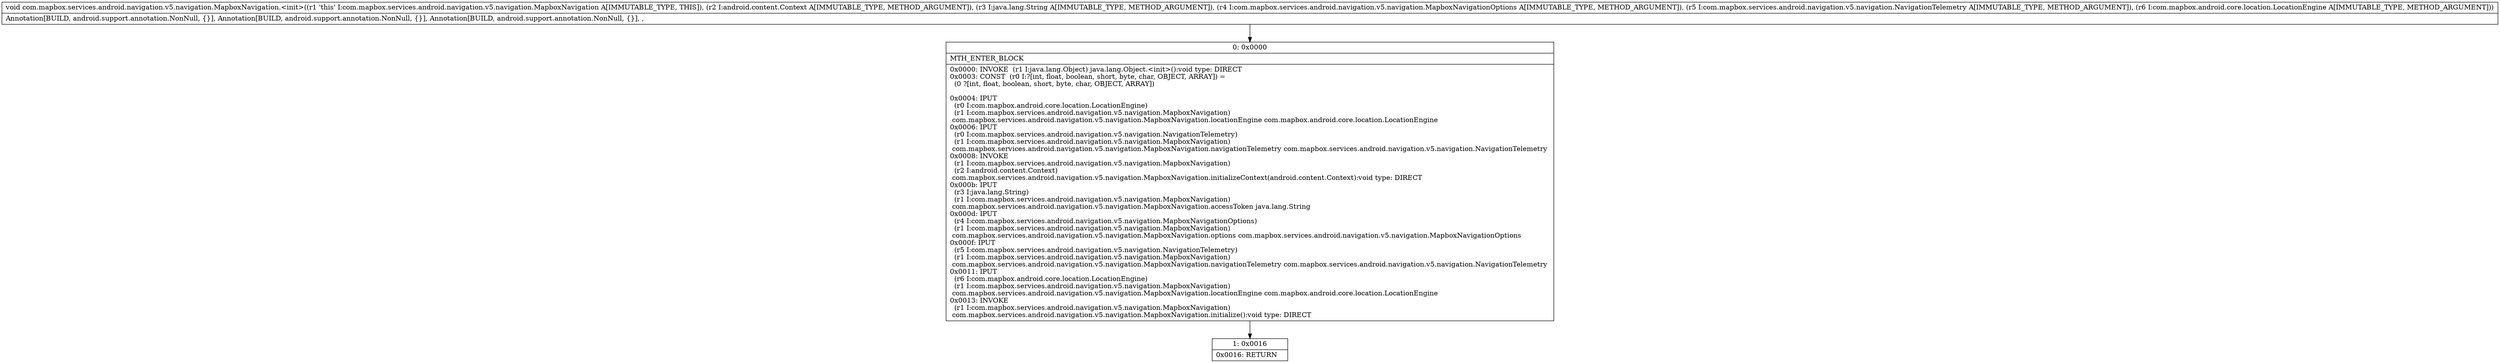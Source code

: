 digraph "CFG forcom.mapbox.services.android.navigation.v5.navigation.MapboxNavigation.\<init\>(Landroid\/content\/Context;Ljava\/lang\/String;Lcom\/mapbox\/services\/android\/navigation\/v5\/navigation\/MapboxNavigationOptions;Lcom\/mapbox\/services\/android\/navigation\/v5\/navigation\/NavigationTelemetry;Lcom\/mapbox\/android\/core\/location\/LocationEngine;)V" {
Node_0 [shape=record,label="{0\:\ 0x0000|MTH_ENTER_BLOCK\l|0x0000: INVOKE  (r1 I:java.lang.Object) java.lang.Object.\<init\>():void type: DIRECT \l0x0003: CONST  (r0 I:?[int, float, boolean, short, byte, char, OBJECT, ARRAY]) = \l  (0 ?[int, float, boolean, short, byte, char, OBJECT, ARRAY])\l \l0x0004: IPUT  \l  (r0 I:com.mapbox.android.core.location.LocationEngine)\l  (r1 I:com.mapbox.services.android.navigation.v5.navigation.MapboxNavigation)\l com.mapbox.services.android.navigation.v5.navigation.MapboxNavigation.locationEngine com.mapbox.android.core.location.LocationEngine \l0x0006: IPUT  \l  (r0 I:com.mapbox.services.android.navigation.v5.navigation.NavigationTelemetry)\l  (r1 I:com.mapbox.services.android.navigation.v5.navigation.MapboxNavigation)\l com.mapbox.services.android.navigation.v5.navigation.MapboxNavigation.navigationTelemetry com.mapbox.services.android.navigation.v5.navigation.NavigationTelemetry \l0x0008: INVOKE  \l  (r1 I:com.mapbox.services.android.navigation.v5.navigation.MapboxNavigation)\l  (r2 I:android.content.Context)\l com.mapbox.services.android.navigation.v5.navigation.MapboxNavigation.initializeContext(android.content.Context):void type: DIRECT \l0x000b: IPUT  \l  (r3 I:java.lang.String)\l  (r1 I:com.mapbox.services.android.navigation.v5.navigation.MapboxNavigation)\l com.mapbox.services.android.navigation.v5.navigation.MapboxNavigation.accessToken java.lang.String \l0x000d: IPUT  \l  (r4 I:com.mapbox.services.android.navigation.v5.navigation.MapboxNavigationOptions)\l  (r1 I:com.mapbox.services.android.navigation.v5.navigation.MapboxNavigation)\l com.mapbox.services.android.navigation.v5.navigation.MapboxNavigation.options com.mapbox.services.android.navigation.v5.navigation.MapboxNavigationOptions \l0x000f: IPUT  \l  (r5 I:com.mapbox.services.android.navigation.v5.navigation.NavigationTelemetry)\l  (r1 I:com.mapbox.services.android.navigation.v5.navigation.MapboxNavigation)\l com.mapbox.services.android.navigation.v5.navigation.MapboxNavigation.navigationTelemetry com.mapbox.services.android.navigation.v5.navigation.NavigationTelemetry \l0x0011: IPUT  \l  (r6 I:com.mapbox.android.core.location.LocationEngine)\l  (r1 I:com.mapbox.services.android.navigation.v5.navigation.MapboxNavigation)\l com.mapbox.services.android.navigation.v5.navigation.MapboxNavigation.locationEngine com.mapbox.android.core.location.LocationEngine \l0x0013: INVOKE  \l  (r1 I:com.mapbox.services.android.navigation.v5.navigation.MapboxNavigation)\l com.mapbox.services.android.navigation.v5.navigation.MapboxNavigation.initialize():void type: DIRECT \l}"];
Node_1 [shape=record,label="{1\:\ 0x0016|0x0016: RETURN   \l}"];
MethodNode[shape=record,label="{void com.mapbox.services.android.navigation.v5.navigation.MapboxNavigation.\<init\>((r1 'this' I:com.mapbox.services.android.navigation.v5.navigation.MapboxNavigation A[IMMUTABLE_TYPE, THIS]), (r2 I:android.content.Context A[IMMUTABLE_TYPE, METHOD_ARGUMENT]), (r3 I:java.lang.String A[IMMUTABLE_TYPE, METHOD_ARGUMENT]), (r4 I:com.mapbox.services.android.navigation.v5.navigation.MapboxNavigationOptions A[IMMUTABLE_TYPE, METHOD_ARGUMENT]), (r5 I:com.mapbox.services.android.navigation.v5.navigation.NavigationTelemetry A[IMMUTABLE_TYPE, METHOD_ARGUMENT]), (r6 I:com.mapbox.android.core.location.LocationEngine A[IMMUTABLE_TYPE, METHOD_ARGUMENT]))  | Annotation[BUILD, android.support.annotation.NonNull, \{\}], Annotation[BUILD, android.support.annotation.NonNull, \{\}], Annotation[BUILD, android.support.annotation.NonNull, \{\}], , \l}"];
MethodNode -> Node_0;
Node_0 -> Node_1;
}

